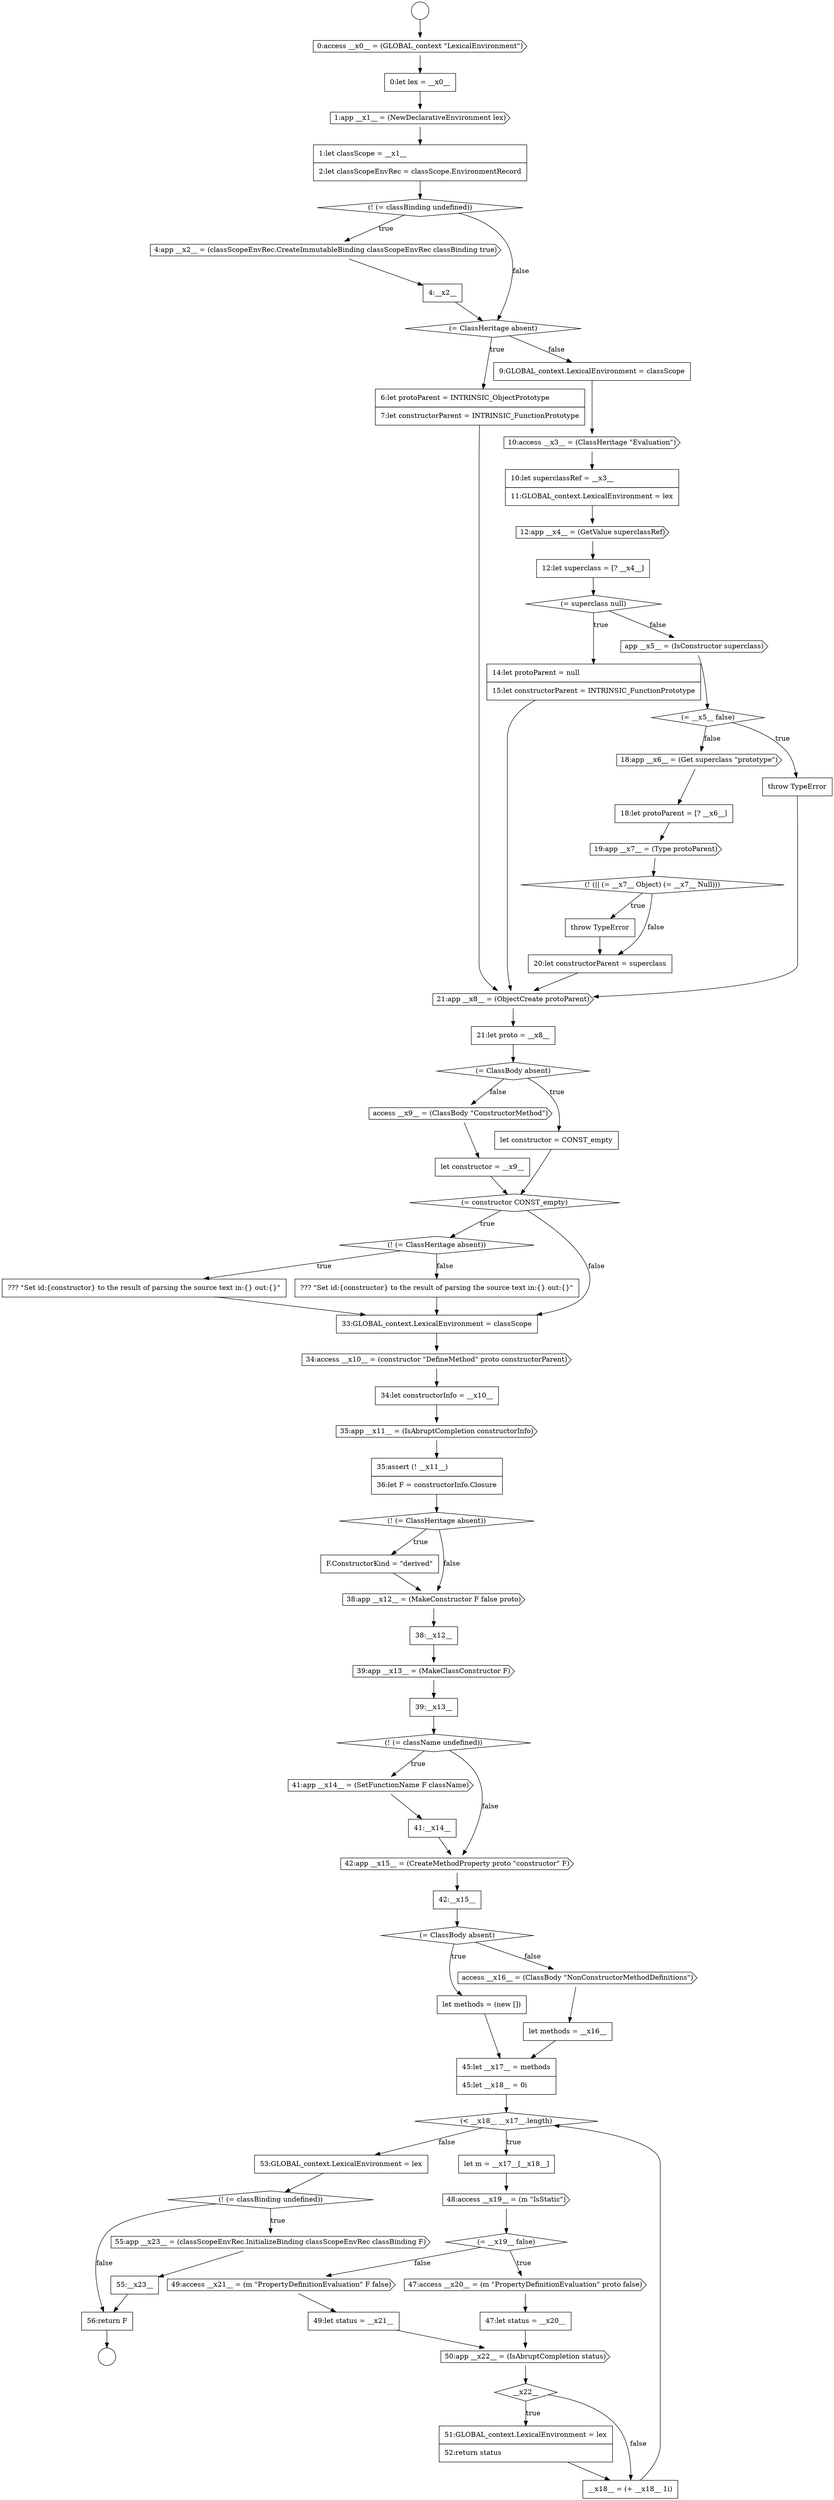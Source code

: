 digraph {
  node9127 [shape=diamond, label=<<font color="black">(= ClassBody absent)</font>> color="black" fillcolor="white" style=filled]
  node9145 [shape=diamond, label=<<font color="black">(! (= classBinding undefined))</font>> color="black" fillcolor="white" style=filled]
  node9138 [shape=cds, label=<<font color="black">49:access __x21__ = (m &quot;PropertyDefinitionEvaluation&quot; F false)</font>> color="black" fillcolor="white" style=filled]
  node9109 [shape=none, margin=0, label=<<font color="black">
    <table border="0" cellborder="1" cellspacing="0" cellpadding="10">
      <tr><td align="left">??? &quot;Set id:{constructor} to the result of parsing the source text in:{} out:{}&quot;</td></tr>
    </table>
  </font>> color="black" fillcolor="white" style=filled]
  node9131 [shape=none, margin=0, label=<<font color="black">
    <table border="0" cellborder="1" cellspacing="0" cellpadding="10">
      <tr><td align="left">45:let __x17__ = methods</td></tr>
      <tr><td align="left">45:let __x18__ = 0i</td></tr>
    </table>
  </font>> color="black" fillcolor="white" style=filled]
  node9077 [shape=none, margin=0, label=<<font color="black">
    <table border="0" cellborder="1" cellspacing="0" cellpadding="10">
      <tr><td align="left">0:let lex = __x0__</td></tr>
    </table>
  </font>> color="black" fillcolor="white" style=filled]
  node9076 [shape=cds, label=<<font color="black">0:access __x0__ = (GLOBAL_context &quot;LexicalEnvironment&quot;)</font>> color="black" fillcolor="white" style=filled]
  node9091 [shape=none, margin=0, label=<<font color="black">
    <table border="0" cellborder="1" cellspacing="0" cellpadding="10">
      <tr><td align="left">14:let protoParent = null</td></tr>
      <tr><td align="left">15:let constructorParent = INTRINSIC_FunctionPrototype</td></tr>
    </table>
  </font>> color="black" fillcolor="white" style=filled]
  node9120 [shape=cds, label=<<font color="black">39:app __x13__ = (MakeClassConstructor F)</font>> color="black" fillcolor="white" style=filled]
  node9135 [shape=diamond, label=<<font color="black">(= __x19__ false)</font>> color="black" fillcolor="white" style=filled]
  node9096 [shape=none, margin=0, label=<<font color="black">
    <table border="0" cellborder="1" cellspacing="0" cellpadding="10">
      <tr><td align="left">18:let protoParent = [? __x6__]</td></tr>
    </table>
  </font>> color="black" fillcolor="white" style=filled]
  node9148 [shape=none, margin=0, label=<<font color="black">
    <table border="0" cellborder="1" cellspacing="0" cellpadding="10">
      <tr><td align="left">56:return F</td></tr>
    </table>
  </font>> color="black" fillcolor="white" style=filled]
  node9116 [shape=diamond, label=<<font color="black">(! (= ClassHeritage absent))</font>> color="black" fillcolor="white" style=filled]
  node9123 [shape=cds, label=<<font color="black">41:app __x14__ = (SetFunctionName F className)</font>> color="black" fillcolor="white" style=filled]
  node9099 [shape=none, margin=0, label=<<font color="black">
    <table border="0" cellborder="1" cellspacing="0" cellpadding="10">
      <tr><td align="left">throw TypeError</td></tr>
    </table>
  </font>> color="black" fillcolor="white" style=filled]
  node9084 [shape=none, margin=0, label=<<font color="black">
    <table border="0" cellborder="1" cellspacing="0" cellpadding="10">
      <tr><td align="left">6:let protoParent = INTRINSIC_ObjectPrototype</td></tr>
      <tr><td align="left">7:let constructorParent = INTRINSIC_FunctionPrototype</td></tr>
    </table>
  </font>> color="black" fillcolor="white" style=filled]
  node9128 [shape=none, margin=0, label=<<font color="black">
    <table border="0" cellborder="1" cellspacing="0" cellpadding="10">
      <tr><td align="left">let methods = (new [])</td></tr>
    </table>
  </font>> color="black" fillcolor="white" style=filled]
  node9103 [shape=diamond, label=<<font color="black">(= ClassBody absent)</font>> color="black" fillcolor="white" style=filled]
  node9088 [shape=cds, label=<<font color="black">12:app __x4__ = (GetValue superclassRef)</font>> color="black" fillcolor="white" style=filled]
  node9140 [shape=cds, label=<<font color="black">50:app __x22__ = (IsAbruptCompletion status)</font>> color="black" fillcolor="white" style=filled]
  node9108 [shape=diamond, label=<<font color="black">(! (= ClassHeritage absent))</font>> color="black" fillcolor="white" style=filled]
  node9090 [shape=diamond, label=<<font color="black">(= superclass null)</font>> color="black" fillcolor="white" style=filled]
  node9136 [shape=cds, label=<<font color="black">47:access __x20__ = (m &quot;PropertyDefinitionEvaluation&quot; proto false)</font>> color="black" fillcolor="white" style=filled]
  node9105 [shape=cds, label=<<font color="black">access __x9__ = (ClassBody &quot;ConstructorMethod&quot;)</font>> color="black" fillcolor="white" style=filled]
  node9075 [shape=circle label=" " color="black" fillcolor="white" style=filled]
  node9126 [shape=none, margin=0, label=<<font color="black">
    <table border="0" cellborder="1" cellspacing="0" cellpadding="10">
      <tr><td align="left">42:__x15__</td></tr>
    </table>
  </font>> color="black" fillcolor="white" style=filled]
  node9113 [shape=none, margin=0, label=<<font color="black">
    <table border="0" cellborder="1" cellspacing="0" cellpadding="10">
      <tr><td align="left">34:let constructorInfo = __x10__</td></tr>
    </table>
  </font>> color="black" fillcolor="white" style=filled]
  node9132 [shape=diamond, label=<<font color="black">(&lt; __x18__ __x17__.length)</font>> color="black" fillcolor="white" style=filled]
  node9080 [shape=diamond, label=<<font color="black">(! (= classBinding undefined))</font>> color="black" fillcolor="white" style=filled]
  node9095 [shape=cds, label=<<font color="black">18:app __x6__ = (Get superclass &quot;prototype&quot;)</font>> color="black" fillcolor="white" style=filled]
  node9117 [shape=none, margin=0, label=<<font color="black">
    <table border="0" cellborder="1" cellspacing="0" cellpadding="10">
      <tr><td align="left">F.ConstructorKind = &quot;derived&quot;</td></tr>
    </table>
  </font>> color="black" fillcolor="white" style=filled]
  node9100 [shape=none, margin=0, label=<<font color="black">
    <table border="0" cellborder="1" cellspacing="0" cellpadding="10">
      <tr><td align="left">20:let constructorParent = superclass</td></tr>
    </table>
  </font>> color="black" fillcolor="white" style=filled]
  node9085 [shape=none, margin=0, label=<<font color="black">
    <table border="0" cellborder="1" cellspacing="0" cellpadding="10">
      <tr><td align="left">9:GLOBAL_context.LexicalEnvironment = classScope</td></tr>
    </table>
  </font>> color="black" fillcolor="white" style=filled]
  node9112 [shape=cds, label=<<font color="black">34:access __x10__ = (constructor &quot;DefineMethod&quot; proto constructorParent)</font>> color="black" fillcolor="white" style=filled]
  node9144 [shape=none, margin=0, label=<<font color="black">
    <table border="0" cellborder="1" cellspacing="0" cellpadding="10">
      <tr><td align="left">53:GLOBAL_context.LexicalEnvironment = lex</td></tr>
    </table>
  </font>> color="black" fillcolor="white" style=filled]
  node9081 [shape=cds, label=<<font color="black">4:app __x2__ = (classScopeEnvRec.CreateImmutableBinding classScopeEnvRec classBinding true)</font>> color="black" fillcolor="white" style=filled]
  node9094 [shape=none, margin=0, label=<<font color="black">
    <table border="0" cellborder="1" cellspacing="0" cellpadding="10">
      <tr><td align="left">throw TypeError</td></tr>
    </table>
  </font>> color="black" fillcolor="white" style=filled]
  node9104 [shape=none, margin=0, label=<<font color="black">
    <table border="0" cellborder="1" cellspacing="0" cellpadding="10">
      <tr><td align="left">let constructor = CONST_empty</td></tr>
    </table>
  </font>> color="black" fillcolor="white" style=filled]
  node9137 [shape=none, margin=0, label=<<font color="black">
    <table border="0" cellborder="1" cellspacing="0" cellpadding="10">
      <tr><td align="left">47:let status = __x20__</td></tr>
    </table>
  </font>> color="black" fillcolor="white" style=filled]
  node9139 [shape=none, margin=0, label=<<font color="black">
    <table border="0" cellborder="1" cellspacing="0" cellpadding="10">
      <tr><td align="left">49:let status = __x21__</td></tr>
    </table>
  </font>> color="black" fillcolor="white" style=filled]
  node9107 [shape=diamond, label=<<font color="black">(= constructor CONST_empty)</font>> color="black" fillcolor="white" style=filled]
  node9122 [shape=diamond, label=<<font color="black">(! (= className undefined))</font>> color="black" fillcolor="white" style=filled]
  node9142 [shape=none, margin=0, label=<<font color="black">
    <table border="0" cellborder="1" cellspacing="0" cellpadding="10">
      <tr><td align="left">51:GLOBAL_context.LexicalEnvironment = lex</td></tr>
      <tr><td align="left">52:return status</td></tr>
    </table>
  </font>> color="black" fillcolor="white" style=filled]
  node9114 [shape=cds, label=<<font color="black">35:app __x11__ = (IsAbruptCompletion constructorInfo)</font>> color="black" fillcolor="white" style=filled]
  node9125 [shape=cds, label=<<font color="black">42:app __x15__ = (CreateMethodProperty proto &quot;constructor&quot; F)</font>> color="black" fillcolor="white" style=filled]
  node9089 [shape=none, margin=0, label=<<font color="black">
    <table border="0" cellborder="1" cellspacing="0" cellpadding="10">
      <tr><td align="left">12:let superclass = [? __x4__]</td></tr>
    </table>
  </font>> color="black" fillcolor="white" style=filled]
  node9118 [shape=cds, label=<<font color="black">38:app __x12__ = (MakeConstructor F false proto)</font>> color="black" fillcolor="white" style=filled]
  node9146 [shape=cds, label=<<font color="black">55:app __x23__ = (classScopeEnvRec.InitializeBinding classScopeEnvRec classBinding F)</font>> color="black" fillcolor="white" style=filled]
  node9129 [shape=cds, label=<<font color="black">access __x16__ = (ClassBody &quot;NonConstructorMethodDefinitions&quot;)</font>> color="black" fillcolor="white" style=filled]
  node9079 [shape=none, margin=0, label=<<font color="black">
    <table border="0" cellborder="1" cellspacing="0" cellpadding="10">
      <tr><td align="left">1:let classScope = __x1__</td></tr>
      <tr><td align="left">2:let classScopeEnvRec = classScope.EnvironmentRecord</td></tr>
    </table>
  </font>> color="black" fillcolor="white" style=filled]
  node9074 [shape=circle label=" " color="black" fillcolor="white" style=filled]
  node9101 [shape=cds, label=<<font color="black">21:app __x8__ = (ObjectCreate protoParent)</font>> color="black" fillcolor="white" style=filled]
  node9143 [shape=none, margin=0, label=<<font color="black">
    <table border="0" cellborder="1" cellspacing="0" cellpadding="10">
      <tr><td align="left">__x18__ = (+ __x18__ 1i)</td></tr>
    </table>
  </font>> color="black" fillcolor="white" style=filled]
  node9106 [shape=none, margin=0, label=<<font color="black">
    <table border="0" cellborder="1" cellspacing="0" cellpadding="10">
      <tr><td align="left">let constructor = __x9__</td></tr>
    </table>
  </font>> color="black" fillcolor="white" style=filled]
  node9133 [shape=none, margin=0, label=<<font color="black">
    <table border="0" cellborder="1" cellspacing="0" cellpadding="10">
      <tr><td align="left">let m = __x17__[__x18__]</td></tr>
    </table>
  </font>> color="black" fillcolor="white" style=filled]
  node9111 [shape=none, margin=0, label=<<font color="black">
    <table border="0" cellborder="1" cellspacing="0" cellpadding="10">
      <tr><td align="left">33:GLOBAL_context.LexicalEnvironment = classScope</td></tr>
    </table>
  </font>> color="black" fillcolor="white" style=filled]
  node9097 [shape=cds, label=<<font color="black">19:app __x7__ = (Type protoParent)</font>> color="black" fillcolor="white" style=filled]
  node9086 [shape=cds, label=<<font color="black">10:access __x3__ = (ClassHeritage &quot;Evaluation&quot;)</font>> color="black" fillcolor="white" style=filled]
  node9121 [shape=none, margin=0, label=<<font color="black">
    <table border="0" cellborder="1" cellspacing="0" cellpadding="10">
      <tr><td align="left">39:__x13__</td></tr>
    </table>
  </font>> color="black" fillcolor="white" style=filled]
  node9082 [shape=none, margin=0, label=<<font color="black">
    <table border="0" cellborder="1" cellspacing="0" cellpadding="10">
      <tr><td align="left">4:__x2__</td></tr>
    </table>
  </font>> color="black" fillcolor="white" style=filled]
  node9093 [shape=diamond, label=<<font color="black">(= __x5__ false)</font>> color="black" fillcolor="white" style=filled]
  node9119 [shape=none, margin=0, label=<<font color="black">
    <table border="0" cellborder="1" cellspacing="0" cellpadding="10">
      <tr><td align="left">38:__x12__</td></tr>
    </table>
  </font>> color="black" fillcolor="white" style=filled]
  node9092 [shape=cds, label=<<font color="black">app __x5__ = (IsConstructor superclass)</font>> color="black" fillcolor="white" style=filled]
  node9141 [shape=diamond, label=<<font color="black">__x22__</font>> color="black" fillcolor="white" style=filled]
  node9078 [shape=cds, label=<<font color="black">1:app __x1__ = (NewDeclarativeEnvironment lex)</font>> color="black" fillcolor="white" style=filled]
  node9147 [shape=none, margin=0, label=<<font color="black">
    <table border="0" cellborder="1" cellspacing="0" cellpadding="10">
      <tr><td align="left">55:__x23__</td></tr>
    </table>
  </font>> color="black" fillcolor="white" style=filled]
  node9102 [shape=none, margin=0, label=<<font color="black">
    <table border="0" cellborder="1" cellspacing="0" cellpadding="10">
      <tr><td align="left">21:let proto = __x8__</td></tr>
    </table>
  </font>> color="black" fillcolor="white" style=filled]
  node9115 [shape=none, margin=0, label=<<font color="black">
    <table border="0" cellborder="1" cellspacing="0" cellpadding="10">
      <tr><td align="left">35:assert (! __x11__)</td></tr>
      <tr><td align="left">36:let F = constructorInfo.Closure</td></tr>
    </table>
  </font>> color="black" fillcolor="white" style=filled]
  node9130 [shape=none, margin=0, label=<<font color="black">
    <table border="0" cellborder="1" cellspacing="0" cellpadding="10">
      <tr><td align="left">let methods = __x16__</td></tr>
    </table>
  </font>> color="black" fillcolor="white" style=filled]
  node9134 [shape=cds, label=<<font color="black">48:access __x19__ = (m &quot;IsStatic&quot;)</font>> color="black" fillcolor="white" style=filled]
  node9083 [shape=diamond, label=<<font color="black">(= ClassHeritage absent)</font>> color="black" fillcolor="white" style=filled]
  node9124 [shape=none, margin=0, label=<<font color="black">
    <table border="0" cellborder="1" cellspacing="0" cellpadding="10">
      <tr><td align="left">41:__x14__</td></tr>
    </table>
  </font>> color="black" fillcolor="white" style=filled]
  node9110 [shape=none, margin=0, label=<<font color="black">
    <table border="0" cellborder="1" cellspacing="0" cellpadding="10">
      <tr><td align="left">??? &quot;Set id:{constructor} to the result of parsing the source text in:{} out:{}&quot;</td></tr>
    </table>
  </font>> color="black" fillcolor="white" style=filled]
  node9098 [shape=diamond, label=<<font color="black">(! (|| (= __x7__ Object) (= __x7__ Null)))</font>> color="black" fillcolor="white" style=filled]
  node9087 [shape=none, margin=0, label=<<font color="black">
    <table border="0" cellborder="1" cellspacing="0" cellpadding="10">
      <tr><td align="left">10:let superclassRef = __x3__</td></tr>
      <tr><td align="left">11:GLOBAL_context.LexicalEnvironment = lex</td></tr>
    </table>
  </font>> color="black" fillcolor="white" style=filled]
  node9083 -> node9084 [label=<<font color="black">true</font>> color="black"]
  node9083 -> node9085 [label=<<font color="black">false</font>> color="black"]
  node9132 -> node9133 [label=<<font color="black">true</font>> color="black"]
  node9132 -> node9144 [label=<<font color="black">false</font>> color="black"]
  node9141 -> node9142 [label=<<font color="black">true</font>> color="black"]
  node9141 -> node9143 [label=<<font color="black">false</font>> color="black"]
  node9138 -> node9139 [ color="black"]
  node9135 -> node9136 [label=<<font color="black">true</font>> color="black"]
  node9135 -> node9138 [label=<<font color="black">false</font>> color="black"]
  node9145 -> node9146 [label=<<font color="black">true</font>> color="black"]
  node9145 -> node9148 [label=<<font color="black">false</font>> color="black"]
  node9089 -> node9090 [ color="black"]
  node9107 -> node9108 [label=<<font color="black">true</font>> color="black"]
  node9107 -> node9111 [label=<<font color="black">false</font>> color="black"]
  node9096 -> node9097 [ color="black"]
  node9119 -> node9120 [ color="black"]
  node9148 -> node9075 [ color="black"]
  node9095 -> node9096 [ color="black"]
  node9142 -> node9143 [ color="black"]
  node9131 -> node9132 [ color="black"]
  node9130 -> node9131 [ color="black"]
  node9110 -> node9111 [ color="black"]
  node9143 -> node9132 [ color="black"]
  node9140 -> node9141 [ color="black"]
  node9098 -> node9099 [label=<<font color="black">true</font>> color="black"]
  node9098 -> node9100 [label=<<font color="black">false</font>> color="black"]
  node9078 -> node9079 [ color="black"]
  node9120 -> node9121 [ color="black"]
  node9103 -> node9104 [label=<<font color="black">true</font>> color="black"]
  node9103 -> node9105 [label=<<font color="black">false</font>> color="black"]
  node9097 -> node9098 [ color="black"]
  node9093 -> node9094 [label=<<font color="black">true</font>> color="black"]
  node9093 -> node9095 [label=<<font color="black">false</font>> color="black"]
  node9074 -> node9076 [ color="black"]
  node9133 -> node9134 [ color="black"]
  node9117 -> node9118 [ color="black"]
  node9134 -> node9135 [ color="black"]
  node9076 -> node9077 [ color="black"]
  node9112 -> node9113 [ color="black"]
  node9146 -> node9147 [ color="black"]
  node9124 -> node9125 [ color="black"]
  node9090 -> node9091 [label=<<font color="black">true</font>> color="black"]
  node9090 -> node9092 [label=<<font color="black">false</font>> color="black"]
  node9079 -> node9080 [ color="black"]
  node9111 -> node9112 [ color="black"]
  node9136 -> node9137 [ color="black"]
  node9137 -> node9140 [ color="black"]
  node9086 -> node9087 [ color="black"]
  node9102 -> node9103 [ color="black"]
  node9100 -> node9101 [ color="black"]
  node9121 -> node9122 [ color="black"]
  node9077 -> node9078 [ color="black"]
  node9106 -> node9107 [ color="black"]
  node9125 -> node9126 [ color="black"]
  node9116 -> node9117 [label=<<font color="black">true</font>> color="black"]
  node9116 -> node9118 [label=<<font color="black">false</font>> color="black"]
  node9084 -> node9101 [ color="black"]
  node9087 -> node9088 [ color="black"]
  node9094 -> node9101 [ color="black"]
  node9091 -> node9101 [ color="black"]
  node9081 -> node9082 [ color="black"]
  node9122 -> node9123 [label=<<font color="black">true</font>> color="black"]
  node9122 -> node9125 [label=<<font color="black">false</font>> color="black"]
  node9109 -> node9111 [ color="black"]
  node9115 -> node9116 [ color="black"]
  node9080 -> node9081 [label=<<font color="black">true</font>> color="black"]
  node9080 -> node9083 [label=<<font color="black">false</font>> color="black"]
  node9126 -> node9127 [ color="black"]
  node9144 -> node9145 [ color="black"]
  node9114 -> node9115 [ color="black"]
  node9128 -> node9131 [ color="black"]
  node9104 -> node9107 [ color="black"]
  node9082 -> node9083 [ color="black"]
  node9118 -> node9119 [ color="black"]
  node9088 -> node9089 [ color="black"]
  node9127 -> node9128 [label=<<font color="black">true</font>> color="black"]
  node9127 -> node9129 [label=<<font color="black">false</font>> color="black"]
  node9123 -> node9124 [ color="black"]
  node9092 -> node9093 [ color="black"]
  node9129 -> node9130 [ color="black"]
  node9113 -> node9114 [ color="black"]
  node9147 -> node9148 [ color="black"]
  node9101 -> node9102 [ color="black"]
  node9108 -> node9109 [label=<<font color="black">true</font>> color="black"]
  node9108 -> node9110 [label=<<font color="black">false</font>> color="black"]
  node9085 -> node9086 [ color="black"]
  node9139 -> node9140 [ color="black"]
  node9105 -> node9106 [ color="black"]
  node9099 -> node9100 [ color="black"]
}
